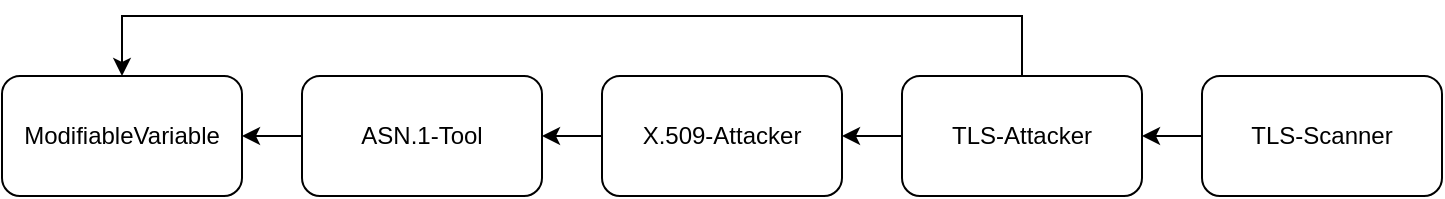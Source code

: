 <mxfile version="14.6.6" type="device"><diagram id="jMmpnukpAl-Vo7_8lMCX" name="Page-1"><mxGraphModel dx="1422" dy="763" grid="1" gridSize="10" guides="1" tooltips="1" connect="1" arrows="1" fold="1" page="1" pageScale="1" pageWidth="850" pageHeight="1100" math="0" shadow="0"><root><mxCell id="0"/><mxCell id="1" parent="0"/><mxCell id="bCnqeLr6hn3EkJ9PHh-B-1" value="ModifiableVariable" style="rounded=1;whiteSpace=wrap;html=1;" parent="1" vertex="1"><mxGeometry x="110" y="180" width="120" height="60" as="geometry"/></mxCell><mxCell id="bCnqeLr6hn3EkJ9PHh-B-2" value="ASN.1-Tool" style="rounded=1;whiteSpace=wrap;html=1;" parent="1" vertex="1"><mxGeometry x="260" y="180" width="120" height="60" as="geometry"/></mxCell><mxCell id="bCnqeLr6hn3EkJ9PHh-B-3" value="X.509-Attacker" style="rounded=1;whiteSpace=wrap;html=1;" parent="1" vertex="1"><mxGeometry x="410" y="180" width="120" height="60" as="geometry"/></mxCell><mxCell id="bCnqeLr6hn3EkJ9PHh-B-4" value="TLS-Attacker" style="rounded=1;whiteSpace=wrap;html=1;" parent="1" vertex="1"><mxGeometry x="560" y="180" width="120" height="60" as="geometry"/></mxCell><mxCell id="bCnqeLr6hn3EkJ9PHh-B-5" value="TLS-Scanner" style="rounded=1;whiteSpace=wrap;html=1;" parent="1" vertex="1"><mxGeometry x="710" y="180" width="120" height="60" as="geometry"/></mxCell><mxCell id="bCnqeLr6hn3EkJ9PHh-B-6" value="" style="endArrow=classic;html=1;entryX=1;entryY=0.5;entryDx=0;entryDy=0;exitX=0;exitY=0.5;exitDx=0;exitDy=0;" parent="1" source="bCnqeLr6hn3EkJ9PHh-B-2" target="bCnqeLr6hn3EkJ9PHh-B-1" edge="1"><mxGeometry width="50" height="50" relative="1" as="geometry"><mxPoint x="400" y="120" as="sourcePoint"/><mxPoint x="450" y="360" as="targetPoint"/></mxGeometry></mxCell><mxCell id="bCnqeLr6hn3EkJ9PHh-B-7" value="" style="endArrow=classic;html=1;exitX=0;exitY=0.5;exitDx=0;exitDy=0;entryX=1;entryY=0.5;entryDx=0;entryDy=0;" parent="1" source="bCnqeLr6hn3EkJ9PHh-B-3" target="bCnqeLr6hn3EkJ9PHh-B-2" edge="1"><mxGeometry width="50" height="50" relative="1" as="geometry"><mxPoint x="450" y="220" as="sourcePoint"/><mxPoint x="440" y="210" as="targetPoint"/></mxGeometry></mxCell><mxCell id="bCnqeLr6hn3EkJ9PHh-B-8" value="" style="endArrow=classic;html=1;exitX=0;exitY=0.5;exitDx=0;exitDy=0;entryX=1;entryY=0.5;entryDx=0;entryDy=0;" parent="1" source="bCnqeLr6hn3EkJ9PHh-B-4" edge="1" target="bCnqeLr6hn3EkJ9PHh-B-3"><mxGeometry width="50" height="50" relative="1" as="geometry"><mxPoint x="450" y="330" as="sourcePoint"/><mxPoint x="420" y="300" as="targetPoint"/></mxGeometry></mxCell><mxCell id="bCnqeLr6hn3EkJ9PHh-B-9" value="" style="endArrow=classic;html=1;entryX=1;entryY=0.5;entryDx=0;entryDy=0;exitX=0;exitY=0.5;exitDx=0;exitDy=0;" parent="1" source="bCnqeLr6hn3EkJ9PHh-B-5" target="bCnqeLr6hn3EkJ9PHh-B-4" edge="1"><mxGeometry width="50" height="50" relative="1" as="geometry"><mxPoint x="460" y="410" as="sourcePoint"/><mxPoint x="450" y="360" as="targetPoint"/></mxGeometry></mxCell><mxCell id="bCnqeLr6hn3EkJ9PHh-B-13" value="" style="endArrow=classic;html=1;entryX=0.5;entryY=0;entryDx=0;entryDy=0;exitX=0.5;exitY=0;exitDx=0;exitDy=0;rounded=0;" parent="1" source="bCnqeLr6hn3EkJ9PHh-B-4" target="bCnqeLr6hn3EkJ9PHh-B-1" edge="1"><mxGeometry width="50" height="50" relative="1" as="geometry"><mxPoint x="420" y="330" as="sourcePoint"/><mxPoint x="470" y="280" as="targetPoint"/><Array as="points"><mxPoint x="620" y="150"/><mxPoint x="500" y="150"/><mxPoint x="170" y="150"/></Array></mxGeometry></mxCell></root></mxGraphModel></diagram></mxfile>